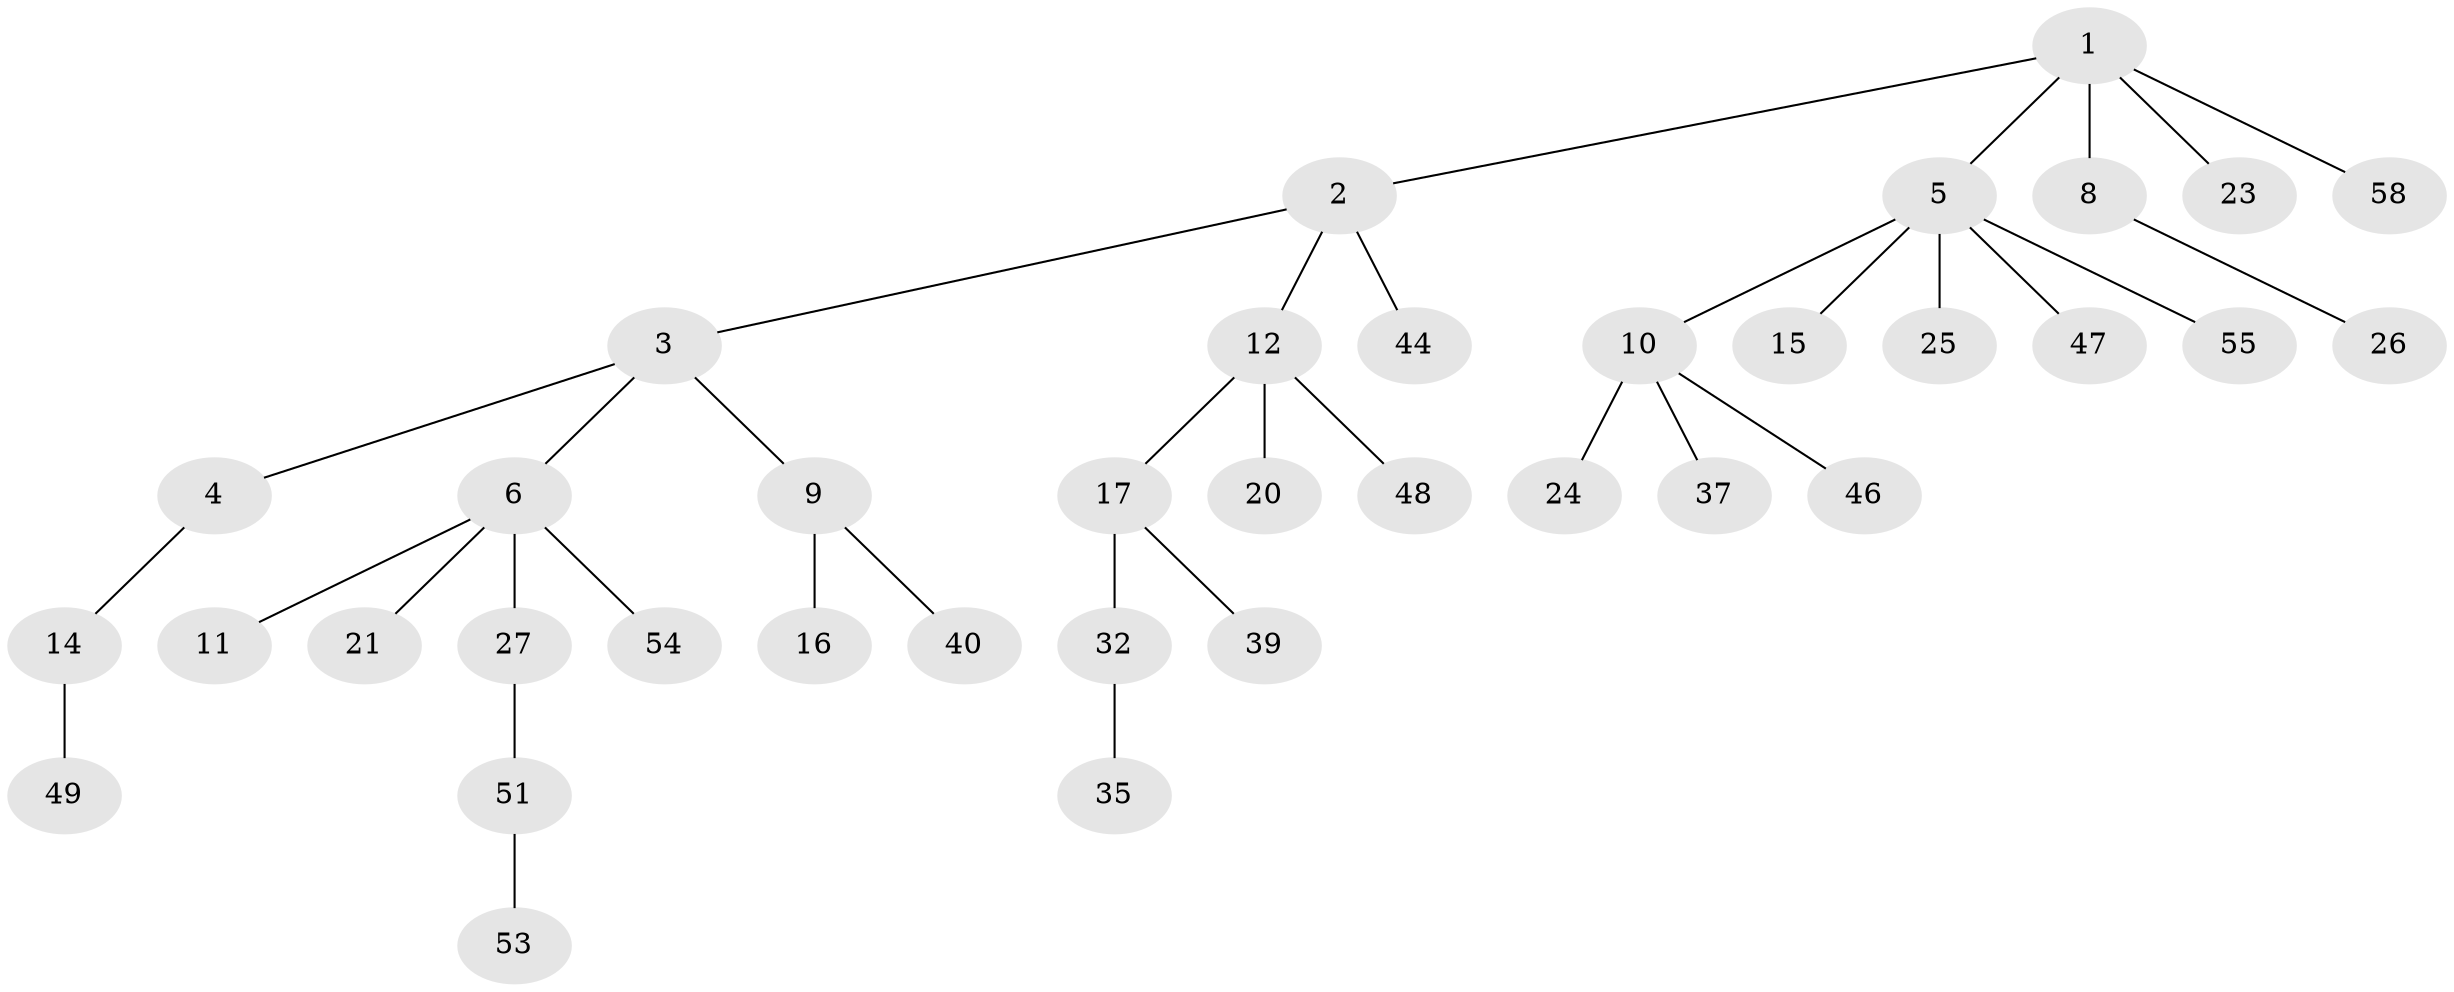 // original degree distribution, {5: 0.06896551724137931, 4: 0.017241379310344827, 3: 0.13793103448275862, 6: 0.034482758620689655, 2: 0.1896551724137931, 1: 0.5517241379310345}
// Generated by graph-tools (version 1.1) at 2025/11/02/27/25 16:11:27]
// undirected, 37 vertices, 36 edges
graph export_dot {
graph [start="1"]
  node [color=gray90,style=filled];
  1 [super="+36"];
  2 [super="+7"];
  3 [super="+56"];
  4 [super="+50"];
  5 [super="+45"];
  6 [super="+13"];
  8 [super="+34"];
  9 [super="+28"];
  10 [super="+18"];
  11 [super="+33"];
  12 [super="+41"];
  14 [super="+19"];
  15 [super="+42"];
  16 [super="+22"];
  17 [super="+38"];
  20 [super="+30"];
  21;
  23;
  24;
  25 [super="+31"];
  26 [super="+57"];
  27 [super="+29"];
  32 [super="+43"];
  35;
  37;
  39;
  40;
  44;
  46;
  47;
  48;
  49;
  51 [super="+52"];
  53;
  54;
  55;
  58;
  1 -- 2;
  1 -- 5;
  1 -- 8;
  1 -- 23;
  1 -- 58;
  2 -- 3;
  2 -- 12;
  2 -- 44;
  3 -- 4;
  3 -- 6;
  3 -- 9;
  4 -- 14;
  5 -- 10;
  5 -- 15;
  5 -- 25;
  5 -- 47;
  5 -- 55;
  6 -- 11;
  6 -- 21;
  6 -- 27;
  6 -- 54;
  8 -- 26;
  9 -- 16;
  9 -- 40;
  10 -- 24;
  10 -- 37;
  10 -- 46;
  12 -- 17;
  12 -- 20;
  12 -- 48;
  14 -- 49;
  17 -- 32;
  17 -- 39;
  27 -- 51;
  32 -- 35;
  51 -- 53;
}
